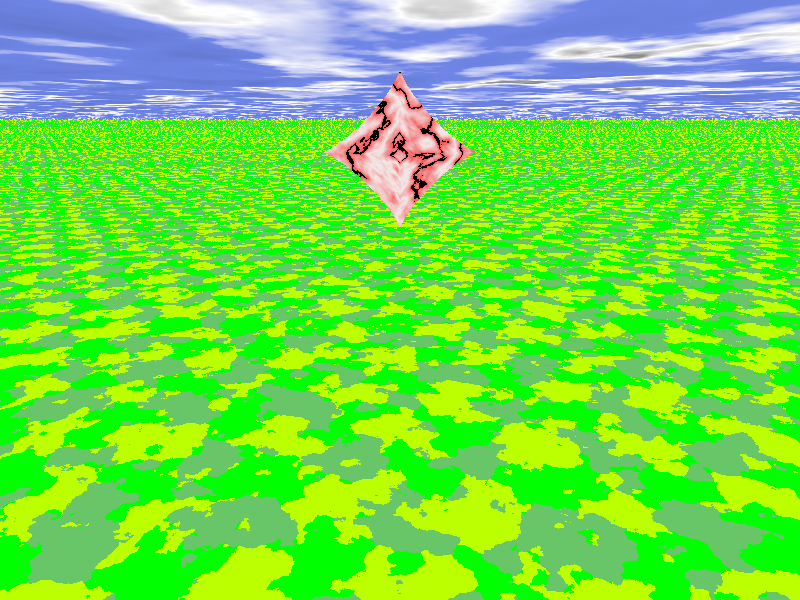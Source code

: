 #include "colors.inc"
#include "textures.inc"

//Nombre: Gilberto Pineda
//posicion de la camara
camera{
location <0,6,-20>
look_at 0
}
 
//fuente de luz 
light_source{<500,500,-1000> White}



//dise�o del suelo tipo maincra
plane{
y,-1.5
//pigment{checker ForestGreen  } 
// pigment { hexagon Green, White, Yellow }
 pigment {
    hexagon 
    pigment { ForestGreen },
    pigment { Green },
    pigment { MediumSpringGreen }
    turbulence 1.5
  }  
  
} 

//Figurita facha 
superellipsoid{ <2.50,2.50>

  texture{ pigment{ marble scale 0.6 turbulence 1.15 }
           finish { phong 1}
         }
  scale <2.5,2.5,2.5>
  rotate<0,0,0>
  translate<0,5,0>
}  


//para las nubes    
plane{<0,1,0>,1 hollow
       texture{
        pigment{ bozo turbulence 0.97
          color_map {
           [0.00 rgb <0.2, 0.3, 1>*0.5]
           [0.50 rgb <0.2, 0.3, 1>*0.8]
           [0.70 rgb <1,1,1>]
           [0.85 rgb <0.25,0.25,0.25>]
           [1.0 rgb <0.5,0.5,0.5>]}
          scale<1,1,1.5>*2.5
          translate<1.0,0,-1>
          }
        finish {ambient 1 diffuse 0}
        }
        scale 1000
     }

//para difuminar entre lo real y lo computacionalmente en un plano tridimensional de forma inversosimil resumido en la literatura
fog { fog_type   2
      distance   200
      color      White
      fog_offset 0.1
      fog_alt    1.5
      turbulence 1.8
    }
